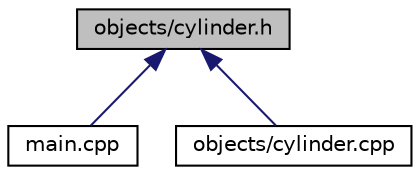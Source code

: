 digraph "objects/cylinder.h"
{
  edge [fontname="Helvetica",fontsize="10",labelfontname="Helvetica",labelfontsize="10"];
  node [fontname="Helvetica",fontsize="10",shape=record];
  Node1 [label="objects/cylinder.h",height=0.2,width=0.4,color="black", fillcolor="grey75", style="filled", fontcolor="black"];
  Node1 -> Node2 [dir="back",color="midnightblue",fontsize="10",style="solid",fontname="Helvetica"];
  Node2 [label="main.cpp",height=0.2,width=0.4,color="black", fillcolor="white", style="filled",URL="$main_8cpp.html",tooltip="Declares an application, a main window and a 3D scene. "];
  Node1 -> Node3 [dir="back",color="midnightblue",fontsize="10",style="solid",fontname="Helvetica"];
  Node3 [label="objects/cylinder.cpp",height=0.2,width=0.4,color="black", fillcolor="white", style="filled",URL="$cylinder_8cpp.html"];
}
